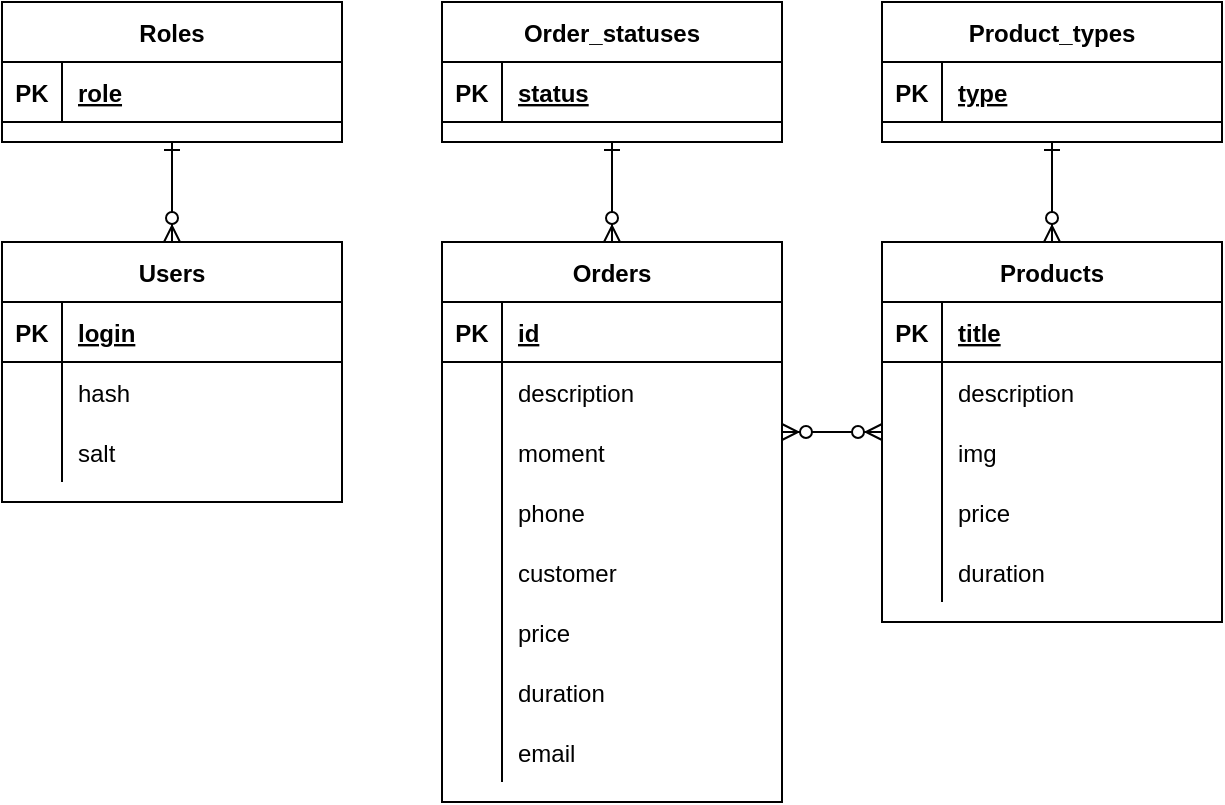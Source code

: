 <mxfile version="14.1.8" type="device"><diagram id="R2lEEEUBdFMjLlhIrx00" name="Page-1"><mxGraphModel dx="1086" dy="1906" grid="1" gridSize="10" guides="1" tooltips="1" connect="1" arrows="1" fold="1" page="1" pageScale="1" pageWidth="850" pageHeight="1100" math="0" shadow="0" extFonts="Permanent Marker^https://fonts.googleapis.com/css?family=Permanent+Marker"><root><mxCell id="0"/><mxCell id="1" parent="0"/><mxCell id="iR6gG3T4usAufllgeYIM-13" value="Roles" style="shape=table;startSize=30;container=1;collapsible=1;childLayout=tableLayout;fixedRows=1;rowLines=0;fontStyle=1;align=center;resizeLast=1;" parent="1" vertex="1"><mxGeometry x="150" y="-410" width="170" height="70" as="geometry"/></mxCell><mxCell id="iR6gG3T4usAufllgeYIM-14" value="" style="shape=partialRectangle;collapsible=0;dropTarget=0;pointerEvents=0;fillColor=none;points=[[0,0.5],[1,0.5]];portConstraint=eastwest;top=0;left=0;right=0;bottom=1;" parent="iR6gG3T4usAufllgeYIM-13" vertex="1"><mxGeometry y="30" width="170" height="30" as="geometry"/></mxCell><mxCell id="iR6gG3T4usAufllgeYIM-15" value="PK" style="shape=partialRectangle;overflow=hidden;connectable=0;fillColor=none;top=0;left=0;bottom=0;right=0;fontStyle=1;" parent="iR6gG3T4usAufllgeYIM-14" vertex="1"><mxGeometry width="30" height="30" as="geometry"/></mxCell><mxCell id="iR6gG3T4usAufllgeYIM-16" value="role" style="shape=partialRectangle;overflow=hidden;connectable=0;fillColor=none;top=0;left=0;bottom=0;right=0;align=left;spacingLeft=6;fontStyle=5;" parent="iR6gG3T4usAufllgeYIM-14" vertex="1"><mxGeometry x="30" width="140" height="30" as="geometry"/></mxCell><mxCell id="iR6gG3T4usAufllgeYIM-29" value="Users" style="shape=table;startSize=30;container=1;collapsible=1;childLayout=tableLayout;fixedRows=1;rowLines=0;fontStyle=1;align=center;resizeLast=1;" parent="1" vertex="1"><mxGeometry x="150" y="-290" width="170" height="130" as="geometry"/></mxCell><mxCell id="iR6gG3T4usAufllgeYIM-30" value="" style="shape=partialRectangle;collapsible=0;dropTarget=0;pointerEvents=0;fillColor=none;points=[[0,0.5],[1,0.5]];portConstraint=eastwest;top=0;left=0;right=0;bottom=1;" parent="iR6gG3T4usAufllgeYIM-29" vertex="1"><mxGeometry y="30" width="170" height="30" as="geometry"/></mxCell><mxCell id="iR6gG3T4usAufllgeYIM-31" value="PK" style="shape=partialRectangle;overflow=hidden;connectable=0;fillColor=none;top=0;left=0;bottom=0;right=0;fontStyle=1;" parent="iR6gG3T4usAufllgeYIM-30" vertex="1"><mxGeometry width="30" height="30" as="geometry"/></mxCell><mxCell id="iR6gG3T4usAufllgeYIM-32" value="login" style="shape=partialRectangle;overflow=hidden;connectable=0;fillColor=none;top=0;left=0;bottom=0;right=0;align=left;spacingLeft=6;fontStyle=5;" parent="iR6gG3T4usAufllgeYIM-30" vertex="1"><mxGeometry x="30" width="140" height="30" as="geometry"/></mxCell><mxCell id="iR6gG3T4usAufllgeYIM-48" style="shape=partialRectangle;collapsible=0;dropTarget=0;pointerEvents=0;fillColor=none;points=[[0,0.5],[1,0.5]];portConstraint=eastwest;top=0;left=0;right=0;bottom=0;" parent="iR6gG3T4usAufllgeYIM-29" vertex="1"><mxGeometry y="60" width="170" height="30" as="geometry"/></mxCell><mxCell id="iR6gG3T4usAufllgeYIM-49" style="shape=partialRectangle;overflow=hidden;connectable=0;fillColor=none;top=0;left=0;bottom=0;right=0;" parent="iR6gG3T4usAufllgeYIM-48" vertex="1"><mxGeometry width="30" height="30" as="geometry"/></mxCell><mxCell id="iR6gG3T4usAufllgeYIM-50" value="hash" style="shape=partialRectangle;overflow=hidden;connectable=0;fillColor=none;top=0;left=0;bottom=0;right=0;align=left;spacingLeft=6;" parent="iR6gG3T4usAufllgeYIM-48" vertex="1"><mxGeometry x="30" width="140" height="30" as="geometry"/></mxCell><mxCell id="iR6gG3T4usAufllgeYIM-45" style="shape=partialRectangle;collapsible=0;dropTarget=0;pointerEvents=0;fillColor=none;points=[[0,0.5],[1,0.5]];portConstraint=eastwest;top=0;left=0;right=0;bottom=0;" parent="iR6gG3T4usAufllgeYIM-29" vertex="1"><mxGeometry y="90" width="170" height="30" as="geometry"/></mxCell><mxCell id="iR6gG3T4usAufllgeYIM-46" style="shape=partialRectangle;overflow=hidden;connectable=0;fillColor=none;top=0;left=0;bottom=0;right=0;" parent="iR6gG3T4usAufllgeYIM-45" vertex="1"><mxGeometry width="30" height="30" as="geometry"/></mxCell><mxCell id="iR6gG3T4usAufllgeYIM-47" value="salt" style="shape=partialRectangle;overflow=hidden;connectable=0;fillColor=none;top=0;left=0;bottom=0;right=0;align=left;spacingLeft=6;" parent="iR6gG3T4usAufllgeYIM-45" vertex="1"><mxGeometry x="30" width="140" height="30" as="geometry"/></mxCell><mxCell id="iR6gG3T4usAufllgeYIM-51" value="" style="edgeStyle=elbowEdgeStyle;endArrow=ERzeroToMany;startArrow=ERone;endFill=1;startFill=0;rounded=0;" parent="1" source="iR6gG3T4usAufllgeYIM-13" target="iR6gG3T4usAufllgeYIM-29" edge="1"><mxGeometry width="100" height="100" relative="1" as="geometry"><mxPoint x="330" y="370" as="sourcePoint"/><mxPoint x="410" y="400" as="targetPoint"/></mxGeometry></mxCell><mxCell id="iR6gG3T4usAufllgeYIM-53" value="Orders" style="shape=table;startSize=30;container=1;collapsible=1;childLayout=tableLayout;fixedRows=1;rowLines=0;fontStyle=1;align=center;resizeLast=1;" parent="1" vertex="1"><mxGeometry x="370" y="-290" width="170" height="280" as="geometry"/></mxCell><mxCell id="iR6gG3T4usAufllgeYIM-54" value="" style="shape=partialRectangle;collapsible=0;dropTarget=0;pointerEvents=0;fillColor=none;points=[[0,0.5],[1,0.5]];portConstraint=eastwest;top=0;left=0;right=0;bottom=1;" parent="iR6gG3T4usAufllgeYIM-53" vertex="1"><mxGeometry y="30" width="170" height="30" as="geometry"/></mxCell><mxCell id="iR6gG3T4usAufllgeYIM-55" value="PK" style="shape=partialRectangle;overflow=hidden;connectable=0;fillColor=none;top=0;left=0;bottom=0;right=0;fontStyle=1;" parent="iR6gG3T4usAufllgeYIM-54" vertex="1"><mxGeometry width="30" height="30" as="geometry"/></mxCell><mxCell id="iR6gG3T4usAufllgeYIM-56" value="id" style="shape=partialRectangle;overflow=hidden;connectable=0;fillColor=none;top=0;left=0;bottom=0;right=0;align=left;spacingLeft=6;fontStyle=5;" parent="iR6gG3T4usAufllgeYIM-54" vertex="1"><mxGeometry x="30" width="140" height="30" as="geometry"/></mxCell><mxCell id="iR6gG3T4usAufllgeYIM-57" value="" style="shape=partialRectangle;collapsible=0;dropTarget=0;pointerEvents=0;fillColor=none;points=[[0,0.5],[1,0.5]];portConstraint=eastwest;top=0;left=0;right=0;bottom=0;" parent="iR6gG3T4usAufllgeYIM-53" vertex="1"><mxGeometry y="60" width="170" height="30" as="geometry"/></mxCell><mxCell id="iR6gG3T4usAufllgeYIM-58" value="" style="shape=partialRectangle;overflow=hidden;connectable=0;fillColor=none;top=0;left=0;bottom=0;right=0;" parent="iR6gG3T4usAufllgeYIM-57" vertex="1"><mxGeometry width="30" height="30" as="geometry"/></mxCell><mxCell id="iR6gG3T4usAufllgeYIM-59" value="description" style="shape=partialRectangle;overflow=hidden;connectable=0;fillColor=none;top=0;left=0;bottom=0;right=0;align=left;spacingLeft=6;" parent="iR6gG3T4usAufllgeYIM-57" vertex="1"><mxGeometry x="30" width="140" height="30" as="geometry"/></mxCell><mxCell id="iR6gG3T4usAufllgeYIM-60" style="shape=partialRectangle;collapsible=0;dropTarget=0;pointerEvents=0;fillColor=none;points=[[0,0.5],[1,0.5]];portConstraint=eastwest;top=0;left=0;right=0;bottom=0;" parent="iR6gG3T4usAufllgeYIM-53" vertex="1"><mxGeometry y="90" width="170" height="30" as="geometry"/></mxCell><mxCell id="iR6gG3T4usAufllgeYIM-61" style="shape=partialRectangle;overflow=hidden;connectable=0;fillColor=none;top=0;left=0;bottom=0;right=0;" parent="iR6gG3T4usAufllgeYIM-60" vertex="1"><mxGeometry width="30" height="30" as="geometry"/></mxCell><mxCell id="iR6gG3T4usAufllgeYIM-62" value="moment" style="shape=partialRectangle;overflow=hidden;connectable=0;fillColor=none;top=0;left=0;bottom=0;right=0;align=left;spacingLeft=6;" parent="iR6gG3T4usAufllgeYIM-60" vertex="1"><mxGeometry x="30" width="140" height="30" as="geometry"/></mxCell><mxCell id="iR6gG3T4usAufllgeYIM-63" style="shape=partialRectangle;collapsible=0;dropTarget=0;pointerEvents=0;fillColor=none;points=[[0,0.5],[1,0.5]];portConstraint=eastwest;top=0;left=0;right=0;bottom=0;" parent="iR6gG3T4usAufllgeYIM-53" vertex="1"><mxGeometry y="120" width="170" height="30" as="geometry"/></mxCell><mxCell id="iR6gG3T4usAufllgeYIM-64" style="shape=partialRectangle;overflow=hidden;connectable=0;fillColor=none;top=0;left=0;bottom=0;right=0;" parent="iR6gG3T4usAufllgeYIM-63" vertex="1"><mxGeometry width="30" height="30" as="geometry"/></mxCell><mxCell id="iR6gG3T4usAufllgeYIM-65" value="phone" style="shape=partialRectangle;overflow=hidden;connectable=0;fillColor=none;top=0;left=0;bottom=0;right=0;align=left;spacingLeft=6;" parent="iR6gG3T4usAufllgeYIM-63" vertex="1"><mxGeometry x="30" width="140" height="30" as="geometry"/></mxCell><mxCell id="iR6gG3T4usAufllgeYIM-149" style="shape=partialRectangle;collapsible=0;dropTarget=0;pointerEvents=0;fillColor=none;points=[[0,0.5],[1,0.5]];portConstraint=eastwest;top=0;left=0;right=0;bottom=0;" parent="iR6gG3T4usAufllgeYIM-53" vertex="1"><mxGeometry y="150" width="170" height="30" as="geometry"/></mxCell><mxCell id="iR6gG3T4usAufllgeYIM-150" style="shape=partialRectangle;overflow=hidden;connectable=0;fillColor=none;top=0;left=0;bottom=0;right=0;" parent="iR6gG3T4usAufllgeYIM-149" vertex="1"><mxGeometry width="30" height="30" as="geometry"/></mxCell><mxCell id="iR6gG3T4usAufllgeYIM-151" value="customer" style="shape=partialRectangle;overflow=hidden;connectable=0;fillColor=none;top=0;left=0;bottom=0;right=0;align=left;spacingLeft=6;" parent="iR6gG3T4usAufllgeYIM-149" vertex="1"><mxGeometry x="30" width="140" height="30" as="geometry"/></mxCell><mxCell id="iR6gG3T4usAufllgeYIM-66" style="shape=partialRectangle;collapsible=0;dropTarget=0;pointerEvents=0;fillColor=none;points=[[0,0.5],[1,0.5]];portConstraint=eastwest;top=0;left=0;right=0;bottom=0;" parent="iR6gG3T4usAufllgeYIM-53" vertex="1"><mxGeometry y="180" width="170" height="30" as="geometry"/></mxCell><mxCell id="iR6gG3T4usAufllgeYIM-67" value="" style="shape=partialRectangle;overflow=hidden;connectable=0;fillColor=none;top=0;left=0;bottom=0;right=0;" parent="iR6gG3T4usAufllgeYIM-66" vertex="1"><mxGeometry width="30" height="30" as="geometry"/></mxCell><mxCell id="iR6gG3T4usAufllgeYIM-68" value="price" style="shape=partialRectangle;overflow=hidden;connectable=0;fillColor=none;top=0;left=0;bottom=0;right=0;align=left;spacingLeft=6;" parent="iR6gG3T4usAufllgeYIM-66" vertex="1"><mxGeometry x="30" width="140" height="30" as="geometry"/></mxCell><mxCell id="2zhLSCqSdV-urNaq-oJ--21" style="shape=partialRectangle;collapsible=0;dropTarget=0;pointerEvents=0;fillColor=none;points=[[0,0.5],[1,0.5]];portConstraint=eastwest;top=0;left=0;right=0;bottom=0;" parent="iR6gG3T4usAufllgeYIM-53" vertex="1"><mxGeometry y="210" width="170" height="30" as="geometry"/></mxCell><mxCell id="2zhLSCqSdV-urNaq-oJ--22" style="shape=partialRectangle;overflow=hidden;connectable=0;fillColor=none;top=0;left=0;bottom=0;right=0;" parent="2zhLSCqSdV-urNaq-oJ--21" vertex="1"><mxGeometry width="30" height="30" as="geometry"/></mxCell><mxCell id="2zhLSCqSdV-urNaq-oJ--23" value="duration" style="shape=partialRectangle;overflow=hidden;connectable=0;fillColor=none;top=0;left=0;bottom=0;right=0;align=left;spacingLeft=6;" parent="2zhLSCqSdV-urNaq-oJ--21" vertex="1"><mxGeometry x="30" width="140" height="30" as="geometry"/></mxCell><mxCell id="xWSTTKnW9eemOV3Mm9_D-1" style="shape=partialRectangle;collapsible=0;dropTarget=0;pointerEvents=0;fillColor=none;points=[[0,0.5],[1,0.5]];portConstraint=eastwest;top=0;left=0;right=0;bottom=0;" vertex="1" parent="iR6gG3T4usAufllgeYIM-53"><mxGeometry y="240" width="170" height="30" as="geometry"/></mxCell><mxCell id="xWSTTKnW9eemOV3Mm9_D-2" style="shape=partialRectangle;overflow=hidden;connectable=0;fillColor=none;top=0;left=0;bottom=0;right=0;" vertex="1" parent="xWSTTKnW9eemOV3Mm9_D-1"><mxGeometry width="30" height="30" as="geometry"/></mxCell><mxCell id="xWSTTKnW9eemOV3Mm9_D-3" value="email" style="shape=partialRectangle;overflow=hidden;connectable=0;fillColor=none;top=0;left=0;bottom=0;right=0;align=left;spacingLeft=6;" vertex="1" parent="xWSTTKnW9eemOV3Mm9_D-1"><mxGeometry x="30" width="140" height="30" as="geometry"/></mxCell><mxCell id="iR6gG3T4usAufllgeYIM-75" value="Products" style="shape=table;startSize=30;container=1;collapsible=1;childLayout=tableLayout;fixedRows=1;rowLines=0;fontStyle=1;align=center;resizeLast=1;" parent="1" vertex="1"><mxGeometry x="590" y="-290" width="170" height="190" as="geometry"/></mxCell><mxCell id="iR6gG3T4usAufllgeYIM-76" value="" style="shape=partialRectangle;collapsible=0;dropTarget=0;pointerEvents=0;fillColor=none;points=[[0,0.5],[1,0.5]];portConstraint=eastwest;top=0;left=0;right=0;bottom=1;" parent="iR6gG3T4usAufllgeYIM-75" vertex="1"><mxGeometry y="30" width="170" height="30" as="geometry"/></mxCell><mxCell id="iR6gG3T4usAufllgeYIM-77" value="PK" style="shape=partialRectangle;overflow=hidden;connectable=0;fillColor=none;top=0;left=0;bottom=0;right=0;fontStyle=1;" parent="iR6gG3T4usAufllgeYIM-76" vertex="1"><mxGeometry width="30" height="30" as="geometry"/></mxCell><mxCell id="iR6gG3T4usAufllgeYIM-78" value="title" style="shape=partialRectangle;overflow=hidden;connectable=0;fillColor=none;top=0;left=0;bottom=0;right=0;align=left;spacingLeft=6;fontStyle=5;" parent="iR6gG3T4usAufllgeYIM-76" vertex="1"><mxGeometry x="30" width="140" height="30" as="geometry"/></mxCell><mxCell id="iR6gG3T4usAufllgeYIM-82" style="shape=partialRectangle;collapsible=0;dropTarget=0;pointerEvents=0;fillColor=none;points=[[0,0.5],[1,0.5]];portConstraint=eastwest;top=0;left=0;right=0;bottom=0;" parent="iR6gG3T4usAufllgeYIM-75" vertex="1"><mxGeometry y="60" width="170" height="30" as="geometry"/></mxCell><mxCell id="iR6gG3T4usAufllgeYIM-83" style="shape=partialRectangle;overflow=hidden;connectable=0;fillColor=none;top=0;left=0;bottom=0;right=0;" parent="iR6gG3T4usAufllgeYIM-82" vertex="1"><mxGeometry width="30" height="30" as="geometry"/></mxCell><mxCell id="iR6gG3T4usAufllgeYIM-84" value="description" style="shape=partialRectangle;overflow=hidden;connectable=0;fillColor=none;top=0;left=0;bottom=0;right=0;align=left;spacingLeft=6;" parent="iR6gG3T4usAufllgeYIM-82" vertex="1"><mxGeometry x="30" width="140" height="30" as="geometry"/></mxCell><mxCell id="iR6gG3T4usAufllgeYIM-85" style="shape=partialRectangle;collapsible=0;dropTarget=0;pointerEvents=0;fillColor=none;points=[[0,0.5],[1,0.5]];portConstraint=eastwest;top=0;left=0;right=0;bottom=0;" parent="iR6gG3T4usAufllgeYIM-75" vertex="1"><mxGeometry y="90" width="170" height="30" as="geometry"/></mxCell><mxCell id="iR6gG3T4usAufllgeYIM-86" style="shape=partialRectangle;overflow=hidden;connectable=0;fillColor=none;top=0;left=0;bottom=0;right=0;" parent="iR6gG3T4usAufllgeYIM-85" vertex="1"><mxGeometry width="30" height="30" as="geometry"/></mxCell><mxCell id="iR6gG3T4usAufllgeYIM-87" value="img" style="shape=partialRectangle;overflow=hidden;connectable=0;fillColor=none;top=0;left=0;bottom=0;right=0;align=left;spacingLeft=6;" parent="iR6gG3T4usAufllgeYIM-85" vertex="1"><mxGeometry x="30" width="140" height="30" as="geometry"/></mxCell><mxCell id="iR6gG3T4usAufllgeYIM-111" style="shape=partialRectangle;collapsible=0;dropTarget=0;pointerEvents=0;fillColor=none;points=[[0,0.5],[1,0.5]];portConstraint=eastwest;top=0;left=0;right=0;bottom=0;" parent="iR6gG3T4usAufllgeYIM-75" vertex="1"><mxGeometry y="120" width="170" height="30" as="geometry"/></mxCell><mxCell id="iR6gG3T4usAufllgeYIM-112" style="shape=partialRectangle;overflow=hidden;connectable=0;fillColor=none;top=0;left=0;bottom=0;right=0;" parent="iR6gG3T4usAufllgeYIM-111" vertex="1"><mxGeometry width="30" height="30" as="geometry"/></mxCell><mxCell id="iR6gG3T4usAufllgeYIM-113" value="price" style="shape=partialRectangle;overflow=hidden;connectable=0;fillColor=none;top=0;left=0;bottom=0;right=0;align=left;spacingLeft=6;" parent="iR6gG3T4usAufllgeYIM-111" vertex="1"><mxGeometry x="30" width="140" height="30" as="geometry"/></mxCell><mxCell id="2zhLSCqSdV-urNaq-oJ--2" style="shape=partialRectangle;collapsible=0;dropTarget=0;pointerEvents=0;fillColor=none;points=[[0,0.5],[1,0.5]];portConstraint=eastwest;top=0;left=0;right=0;bottom=0;" parent="iR6gG3T4usAufllgeYIM-75" vertex="1"><mxGeometry y="150" width="170" height="30" as="geometry"/></mxCell><mxCell id="2zhLSCqSdV-urNaq-oJ--3" style="shape=partialRectangle;overflow=hidden;connectable=0;fillColor=none;top=0;left=0;bottom=0;right=0;" parent="2zhLSCqSdV-urNaq-oJ--2" vertex="1"><mxGeometry width="30" height="30" as="geometry"/></mxCell><mxCell id="2zhLSCqSdV-urNaq-oJ--4" value="duration" style="shape=partialRectangle;overflow=hidden;connectable=0;fillColor=none;top=0;left=0;bottom=0;right=0;align=left;spacingLeft=6;" parent="2zhLSCqSdV-urNaq-oJ--2" vertex="1"><mxGeometry x="30" width="140" height="30" as="geometry"/></mxCell><mxCell id="iR6gG3T4usAufllgeYIM-97" value="Product_types" style="shape=table;startSize=30;container=1;collapsible=1;childLayout=tableLayout;fixedRows=1;rowLines=0;fontStyle=1;align=center;resizeLast=1;" parent="1" vertex="1"><mxGeometry x="590" y="-410" width="170" height="70" as="geometry"/></mxCell><mxCell id="iR6gG3T4usAufllgeYIM-98" value="" style="shape=partialRectangle;collapsible=0;dropTarget=0;pointerEvents=0;fillColor=none;points=[[0,0.5],[1,0.5]];portConstraint=eastwest;top=0;left=0;right=0;bottom=1;" parent="iR6gG3T4usAufllgeYIM-97" vertex="1"><mxGeometry y="30" width="170" height="30" as="geometry"/></mxCell><mxCell id="iR6gG3T4usAufllgeYIM-99" value="PK" style="shape=partialRectangle;overflow=hidden;connectable=0;fillColor=none;top=0;left=0;bottom=0;right=0;fontStyle=1;" parent="iR6gG3T4usAufllgeYIM-98" vertex="1"><mxGeometry width="30" height="30" as="geometry"/></mxCell><mxCell id="iR6gG3T4usAufllgeYIM-100" value="type" style="shape=partialRectangle;overflow=hidden;connectable=0;fillColor=none;top=0;left=0;bottom=0;right=0;align=left;spacingLeft=6;fontStyle=5;" parent="iR6gG3T4usAufllgeYIM-98" vertex="1"><mxGeometry x="30" width="140" height="30" as="geometry"/></mxCell><mxCell id="iR6gG3T4usAufllgeYIM-110" value="" style="edgeStyle=elbowEdgeStyle;endArrow=ERzeroToMany;startArrow=ERone;endFill=1;startFill=0;rounded=0;" parent="1" source="iR6gG3T4usAufllgeYIM-97" target="iR6gG3T4usAufllgeYIM-75" edge="1"><mxGeometry width="100" height="100" relative="1" as="geometry"><mxPoint x="245" y="360" as="sourcePoint"/><mxPoint x="245" y="320" as="targetPoint"/><Array as="points"><mxPoint x="635" y="-220"/><mxPoint x="410" y="560"/></Array></mxGeometry></mxCell><mxCell id="2zhLSCqSdV-urNaq-oJ--5" value="Order_statuses" style="shape=table;startSize=30;container=1;collapsible=1;childLayout=tableLayout;fixedRows=1;rowLines=0;fontStyle=1;align=center;resizeLast=1;" parent="1" vertex="1"><mxGeometry x="370" y="-410" width="170" height="70" as="geometry"/></mxCell><mxCell id="2zhLSCqSdV-urNaq-oJ--6" value="" style="shape=partialRectangle;collapsible=0;dropTarget=0;pointerEvents=0;fillColor=none;points=[[0,0.5],[1,0.5]];portConstraint=eastwest;top=0;left=0;right=0;bottom=1;" parent="2zhLSCqSdV-urNaq-oJ--5" vertex="1"><mxGeometry y="30" width="170" height="30" as="geometry"/></mxCell><mxCell id="2zhLSCqSdV-urNaq-oJ--7" value="PK" style="shape=partialRectangle;overflow=hidden;connectable=0;fillColor=none;top=0;left=0;bottom=0;right=0;fontStyle=1;" parent="2zhLSCqSdV-urNaq-oJ--6" vertex="1"><mxGeometry width="30" height="30" as="geometry"/></mxCell><mxCell id="2zhLSCqSdV-urNaq-oJ--8" value="status" style="shape=partialRectangle;overflow=hidden;connectable=0;fillColor=none;top=0;left=0;bottom=0;right=0;align=left;spacingLeft=6;fontStyle=5;" parent="2zhLSCqSdV-urNaq-oJ--6" vertex="1"><mxGeometry x="30" width="140" height="30" as="geometry"/></mxCell><mxCell id="2zhLSCqSdV-urNaq-oJ--24" value="" style="edgeStyle=elbowEdgeStyle;endArrow=ERzeroToMany;startArrow=ERone;endFill=1;startFill=0;rounded=0;" parent="1" source="2zhLSCqSdV-urNaq-oJ--5" target="iR6gG3T4usAufllgeYIM-53" edge="1"><mxGeometry width="100" height="100" relative="1" as="geometry"><mxPoint x="645" y="-240" as="sourcePoint"/><mxPoint x="645" y="-200" as="targetPoint"/></mxGeometry></mxCell><mxCell id="k8L5dwDXilwx4l3fACP3-4" value="" style="edgeStyle=elbowEdgeStyle;fontSize=12;html=1;endArrow=ERzeroToMany;endFill=1;startArrow=ERzeroToMany;rounded=0;elbow=vertical;" parent="1" source="iR6gG3T4usAufllgeYIM-53" target="iR6gG3T4usAufllgeYIM-75" edge="1"><mxGeometry width="100" height="100" relative="1" as="geometry"><mxPoint x="500" y="180" as="sourcePoint"/><mxPoint x="600" y="80" as="targetPoint"/></mxGeometry></mxCell></root></mxGraphModel></diagram></mxfile>